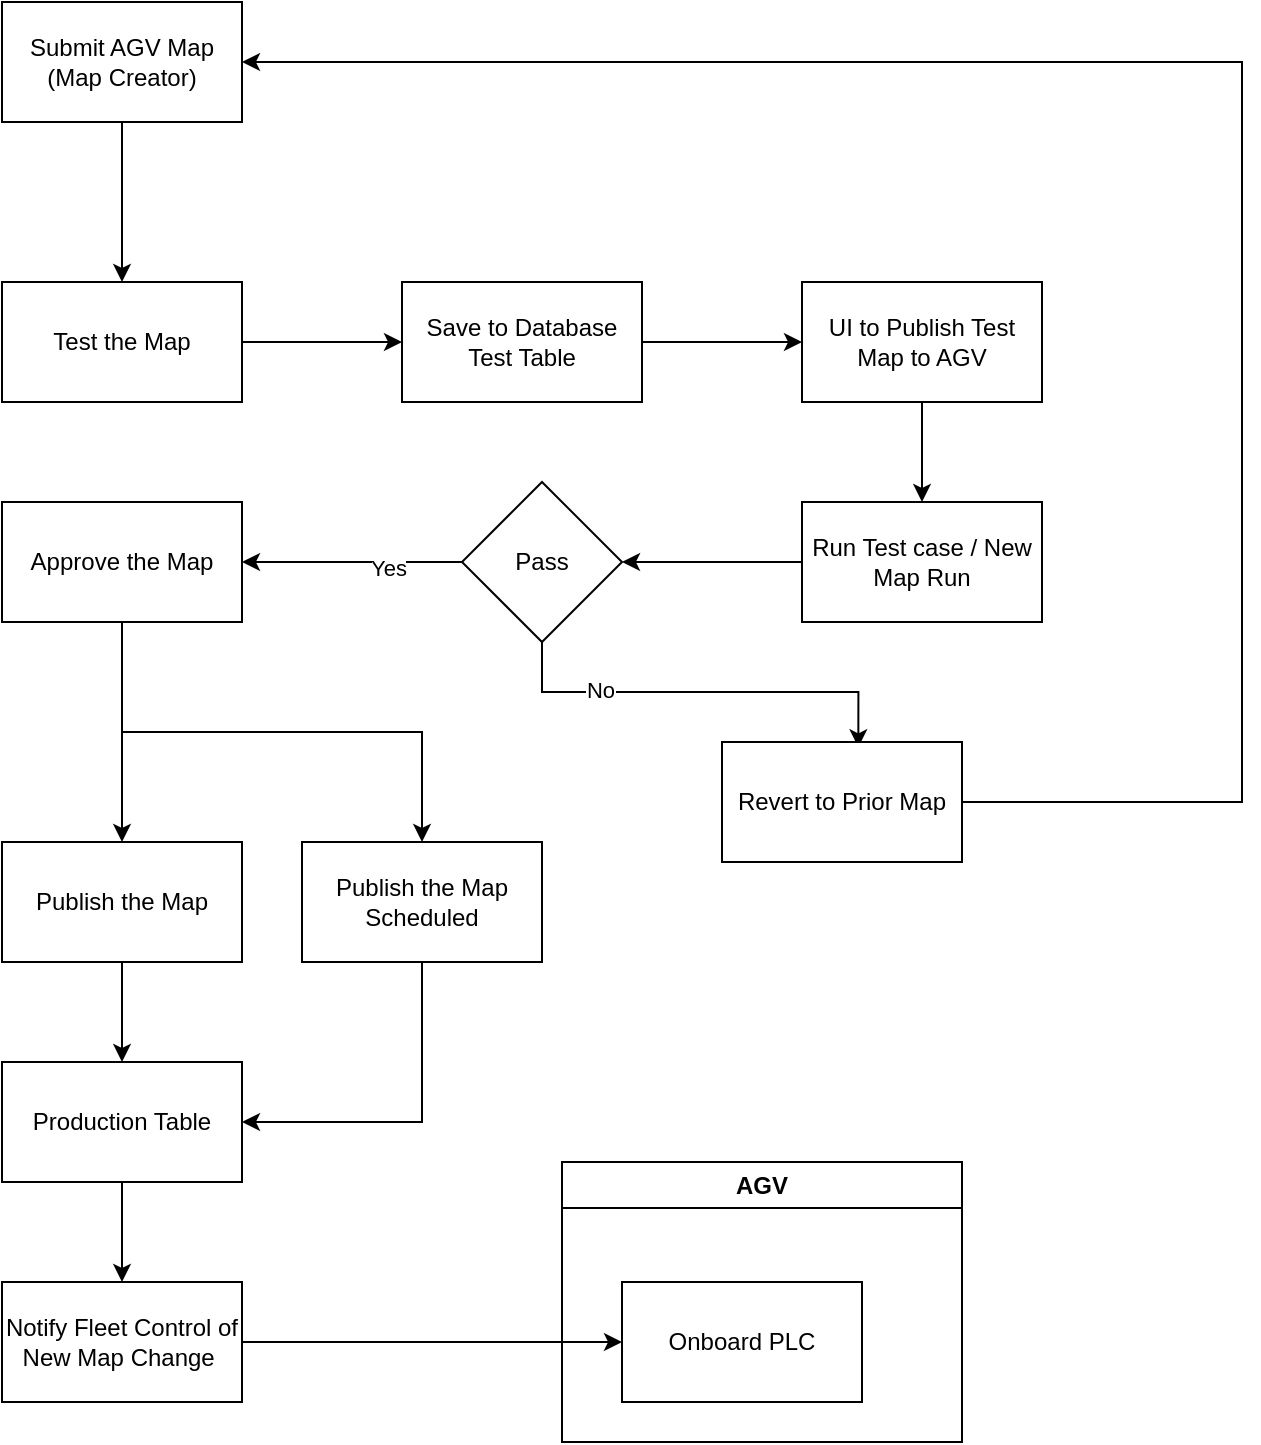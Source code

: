<mxfile version="24.5.5" type="github">
  <diagram name="Page-1" id="2QsnKDRiw-1Jgr29B4CG">
    <mxGraphModel dx="1373" dy="738" grid="1" gridSize="10" guides="1" tooltips="1" connect="1" arrows="1" fold="1" page="1" pageScale="1" pageWidth="1100" pageHeight="850" math="0" shadow="0">
      <root>
        <mxCell id="0" />
        <mxCell id="1" parent="0" />
        <mxCell id="gtfqxJxb_w9fsmuaoTvO-29" value="" style="edgeStyle=orthogonalEdgeStyle;rounded=0;orthogonalLoop=1;jettySize=auto;html=1;" edge="1" parent="1" source="gtfqxJxb_w9fsmuaoTvO-27" target="gtfqxJxb_w9fsmuaoTvO-28">
          <mxGeometry relative="1" as="geometry" />
        </mxCell>
        <mxCell id="gtfqxJxb_w9fsmuaoTvO-27" value="Submit AGV Map&lt;br&gt;(Map Creator)" style="rounded=0;whiteSpace=wrap;html=1;" vertex="1" parent="1">
          <mxGeometry x="50" y="10" width="120" height="60" as="geometry" />
        </mxCell>
        <mxCell id="gtfqxJxb_w9fsmuaoTvO-35" value="" style="edgeStyle=orthogonalEdgeStyle;rounded=0;orthogonalLoop=1;jettySize=auto;html=1;" edge="1" parent="1" source="gtfqxJxb_w9fsmuaoTvO-28" target="gtfqxJxb_w9fsmuaoTvO-34">
          <mxGeometry relative="1" as="geometry" />
        </mxCell>
        <mxCell id="gtfqxJxb_w9fsmuaoTvO-28" value="Test the Map" style="rounded=0;whiteSpace=wrap;html=1;" vertex="1" parent="1">
          <mxGeometry x="50" y="150" width="120" height="60" as="geometry" />
        </mxCell>
        <mxCell id="gtfqxJxb_w9fsmuaoTvO-43" value="" style="edgeStyle=orthogonalEdgeStyle;rounded=0;orthogonalLoop=1;jettySize=auto;html=1;" edge="1" parent="1" source="gtfqxJxb_w9fsmuaoTvO-30" target="gtfqxJxb_w9fsmuaoTvO-32">
          <mxGeometry relative="1" as="geometry" />
        </mxCell>
        <mxCell id="gtfqxJxb_w9fsmuaoTvO-44" style="edgeStyle=orthogonalEdgeStyle;rounded=0;orthogonalLoop=1;jettySize=auto;html=1;exitX=0.5;exitY=1;exitDx=0;exitDy=0;entryX=0.5;entryY=0;entryDx=0;entryDy=0;" edge="1" parent="1" source="gtfqxJxb_w9fsmuaoTvO-30" target="gtfqxJxb_w9fsmuaoTvO-45">
          <mxGeometry relative="1" as="geometry">
            <mxPoint x="260" y="440" as="targetPoint" />
          </mxGeometry>
        </mxCell>
        <mxCell id="gtfqxJxb_w9fsmuaoTvO-30" value="Approve the Map" style="whiteSpace=wrap;html=1;rounded=0;" vertex="1" parent="1">
          <mxGeometry x="50" y="260" width="120" height="60" as="geometry" />
        </mxCell>
        <mxCell id="gtfqxJxb_w9fsmuaoTvO-47" value="" style="edgeStyle=orthogonalEdgeStyle;rounded=0;orthogonalLoop=1;jettySize=auto;html=1;" edge="1" parent="1" source="gtfqxJxb_w9fsmuaoTvO-32" target="gtfqxJxb_w9fsmuaoTvO-46">
          <mxGeometry relative="1" as="geometry" />
        </mxCell>
        <mxCell id="gtfqxJxb_w9fsmuaoTvO-32" value="Publish the Map" style="rounded=0;whiteSpace=wrap;html=1;" vertex="1" parent="1">
          <mxGeometry x="50" y="430" width="120" height="60" as="geometry" />
        </mxCell>
        <mxCell id="gtfqxJxb_w9fsmuaoTvO-37" value="" style="edgeStyle=orthogonalEdgeStyle;rounded=0;orthogonalLoop=1;jettySize=auto;html=1;" edge="1" parent="1" source="gtfqxJxb_w9fsmuaoTvO-34" target="gtfqxJxb_w9fsmuaoTvO-36">
          <mxGeometry relative="1" as="geometry" />
        </mxCell>
        <mxCell id="gtfqxJxb_w9fsmuaoTvO-34" value="Save to Database&lt;br&gt;Test Table" style="rounded=0;whiteSpace=wrap;html=1;" vertex="1" parent="1">
          <mxGeometry x="250" y="150" width="120" height="60" as="geometry" />
        </mxCell>
        <mxCell id="gtfqxJxb_w9fsmuaoTvO-39" value="" style="edgeStyle=orthogonalEdgeStyle;rounded=0;orthogonalLoop=1;jettySize=auto;html=1;" edge="1" parent="1" source="gtfqxJxb_w9fsmuaoTvO-36" target="gtfqxJxb_w9fsmuaoTvO-38">
          <mxGeometry relative="1" as="geometry" />
        </mxCell>
        <mxCell id="gtfqxJxb_w9fsmuaoTvO-36" value="UI to Publish Test Map to AGV" style="whiteSpace=wrap;html=1;rounded=0;" vertex="1" parent="1">
          <mxGeometry x="450" y="150" width="120" height="60" as="geometry" />
        </mxCell>
        <mxCell id="gtfqxJxb_w9fsmuaoTvO-42" style="edgeStyle=orthogonalEdgeStyle;rounded=0;orthogonalLoop=1;jettySize=auto;html=1;exitX=0;exitY=0.5;exitDx=0;exitDy=0;entryX=1;entryY=0.5;entryDx=0;entryDy=0;" edge="1" parent="1" source="gtfqxJxb_w9fsmuaoTvO-38" target="gtfqxJxb_w9fsmuaoTvO-40">
          <mxGeometry relative="1" as="geometry" />
        </mxCell>
        <mxCell id="gtfqxJxb_w9fsmuaoTvO-38" value="Run Test case / New Map Run" style="rounded=0;whiteSpace=wrap;html=1;" vertex="1" parent="1">
          <mxGeometry x="450" y="260" width="120" height="60" as="geometry" />
        </mxCell>
        <mxCell id="gtfqxJxb_w9fsmuaoTvO-41" style="edgeStyle=orthogonalEdgeStyle;rounded=0;orthogonalLoop=1;jettySize=auto;html=1;entryX=1;entryY=0.5;entryDx=0;entryDy=0;" edge="1" parent="1" source="gtfqxJxb_w9fsmuaoTvO-40" target="gtfqxJxb_w9fsmuaoTvO-30">
          <mxGeometry relative="1" as="geometry" />
        </mxCell>
        <mxCell id="gtfqxJxb_w9fsmuaoTvO-56" value="Yes" style="edgeLabel;html=1;align=center;verticalAlign=middle;resizable=0;points=[];" vertex="1" connectable="0" parent="gtfqxJxb_w9fsmuaoTvO-41">
          <mxGeometry x="-0.319" y="3" relative="1" as="geometry">
            <mxPoint as="offset" />
          </mxGeometry>
        </mxCell>
        <mxCell id="gtfqxJxb_w9fsmuaoTvO-54" style="edgeStyle=orthogonalEdgeStyle;rounded=0;orthogonalLoop=1;jettySize=auto;html=1;exitX=0.5;exitY=1;exitDx=0;exitDy=0;entryX=0.568;entryY=0.044;entryDx=0;entryDy=0;entryPerimeter=0;" edge="1" parent="1" source="gtfqxJxb_w9fsmuaoTvO-40" target="gtfqxJxb_w9fsmuaoTvO-55">
          <mxGeometry relative="1" as="geometry">
            <mxPoint x="490" y="390" as="targetPoint" />
          </mxGeometry>
        </mxCell>
        <mxCell id="gtfqxJxb_w9fsmuaoTvO-57" value="No" style="edgeLabel;html=1;align=center;verticalAlign=middle;resizable=0;points=[];" vertex="1" connectable="0" parent="gtfqxJxb_w9fsmuaoTvO-54">
          <mxGeometry x="-0.491" y="1" relative="1" as="geometry">
            <mxPoint as="offset" />
          </mxGeometry>
        </mxCell>
        <mxCell id="gtfqxJxb_w9fsmuaoTvO-40" value="Pass" style="rhombus;whiteSpace=wrap;html=1;rounded=0;" vertex="1" parent="1">
          <mxGeometry x="280" y="250" width="80" height="80" as="geometry" />
        </mxCell>
        <mxCell id="gtfqxJxb_w9fsmuaoTvO-48" style="edgeStyle=orthogonalEdgeStyle;rounded=0;orthogonalLoop=1;jettySize=auto;html=1;entryX=1;entryY=0.5;entryDx=0;entryDy=0;exitX=0.5;exitY=1;exitDx=0;exitDy=0;" edge="1" parent="1" source="gtfqxJxb_w9fsmuaoTvO-45" target="gtfqxJxb_w9fsmuaoTvO-46">
          <mxGeometry relative="1" as="geometry" />
        </mxCell>
        <mxCell id="gtfqxJxb_w9fsmuaoTvO-45" value="Publish the Map&lt;br&gt;Scheduled" style="rounded=0;whiteSpace=wrap;html=1;" vertex="1" parent="1">
          <mxGeometry x="200" y="430" width="120" height="60" as="geometry" />
        </mxCell>
        <mxCell id="gtfqxJxb_w9fsmuaoTvO-50" value="" style="edgeStyle=orthogonalEdgeStyle;rounded=0;orthogonalLoop=1;jettySize=auto;html=1;" edge="1" parent="1" source="gtfqxJxb_w9fsmuaoTvO-46" target="gtfqxJxb_w9fsmuaoTvO-49">
          <mxGeometry relative="1" as="geometry" />
        </mxCell>
        <mxCell id="gtfqxJxb_w9fsmuaoTvO-46" value="Production Table" style="whiteSpace=wrap;html=1;rounded=0;" vertex="1" parent="1">
          <mxGeometry x="50" y="540" width="120" height="60" as="geometry" />
        </mxCell>
        <mxCell id="gtfqxJxb_w9fsmuaoTvO-52" value="" style="edgeStyle=orthogonalEdgeStyle;rounded=0;orthogonalLoop=1;jettySize=auto;html=1;" edge="1" parent="1" source="gtfqxJxb_w9fsmuaoTvO-49" target="gtfqxJxb_w9fsmuaoTvO-51">
          <mxGeometry relative="1" as="geometry" />
        </mxCell>
        <mxCell id="gtfqxJxb_w9fsmuaoTvO-49" value="Notify Fleet Control of New Map Change&amp;nbsp;" style="rounded=0;whiteSpace=wrap;html=1;" vertex="1" parent="1">
          <mxGeometry x="50" y="650" width="120" height="60" as="geometry" />
        </mxCell>
        <mxCell id="gtfqxJxb_w9fsmuaoTvO-53" value="AGV" style="swimlane;whiteSpace=wrap;html=1;" vertex="1" parent="1">
          <mxGeometry x="330" y="590" width="200" height="140" as="geometry" />
        </mxCell>
        <mxCell id="gtfqxJxb_w9fsmuaoTvO-51" value="Onboard PLC" style="rounded=0;whiteSpace=wrap;html=1;" vertex="1" parent="gtfqxJxb_w9fsmuaoTvO-53">
          <mxGeometry x="30" y="60" width="120" height="60" as="geometry" />
        </mxCell>
        <mxCell id="gtfqxJxb_w9fsmuaoTvO-58" style="edgeStyle=orthogonalEdgeStyle;rounded=0;orthogonalLoop=1;jettySize=auto;html=1;entryX=1;entryY=0.5;entryDx=0;entryDy=0;exitX=1;exitY=0.5;exitDx=0;exitDy=0;" edge="1" parent="1" source="gtfqxJxb_w9fsmuaoTvO-55" target="gtfqxJxb_w9fsmuaoTvO-27">
          <mxGeometry relative="1" as="geometry">
            <Array as="points">
              <mxPoint x="530" y="410" />
              <mxPoint x="670" y="410" />
              <mxPoint x="670" y="40" />
            </Array>
          </mxGeometry>
        </mxCell>
        <mxCell id="gtfqxJxb_w9fsmuaoTvO-55" value="Revert to Prior Map" style="rounded=0;whiteSpace=wrap;html=1;" vertex="1" parent="1">
          <mxGeometry x="410" y="380" width="120" height="60" as="geometry" />
        </mxCell>
      </root>
    </mxGraphModel>
  </diagram>
</mxfile>
